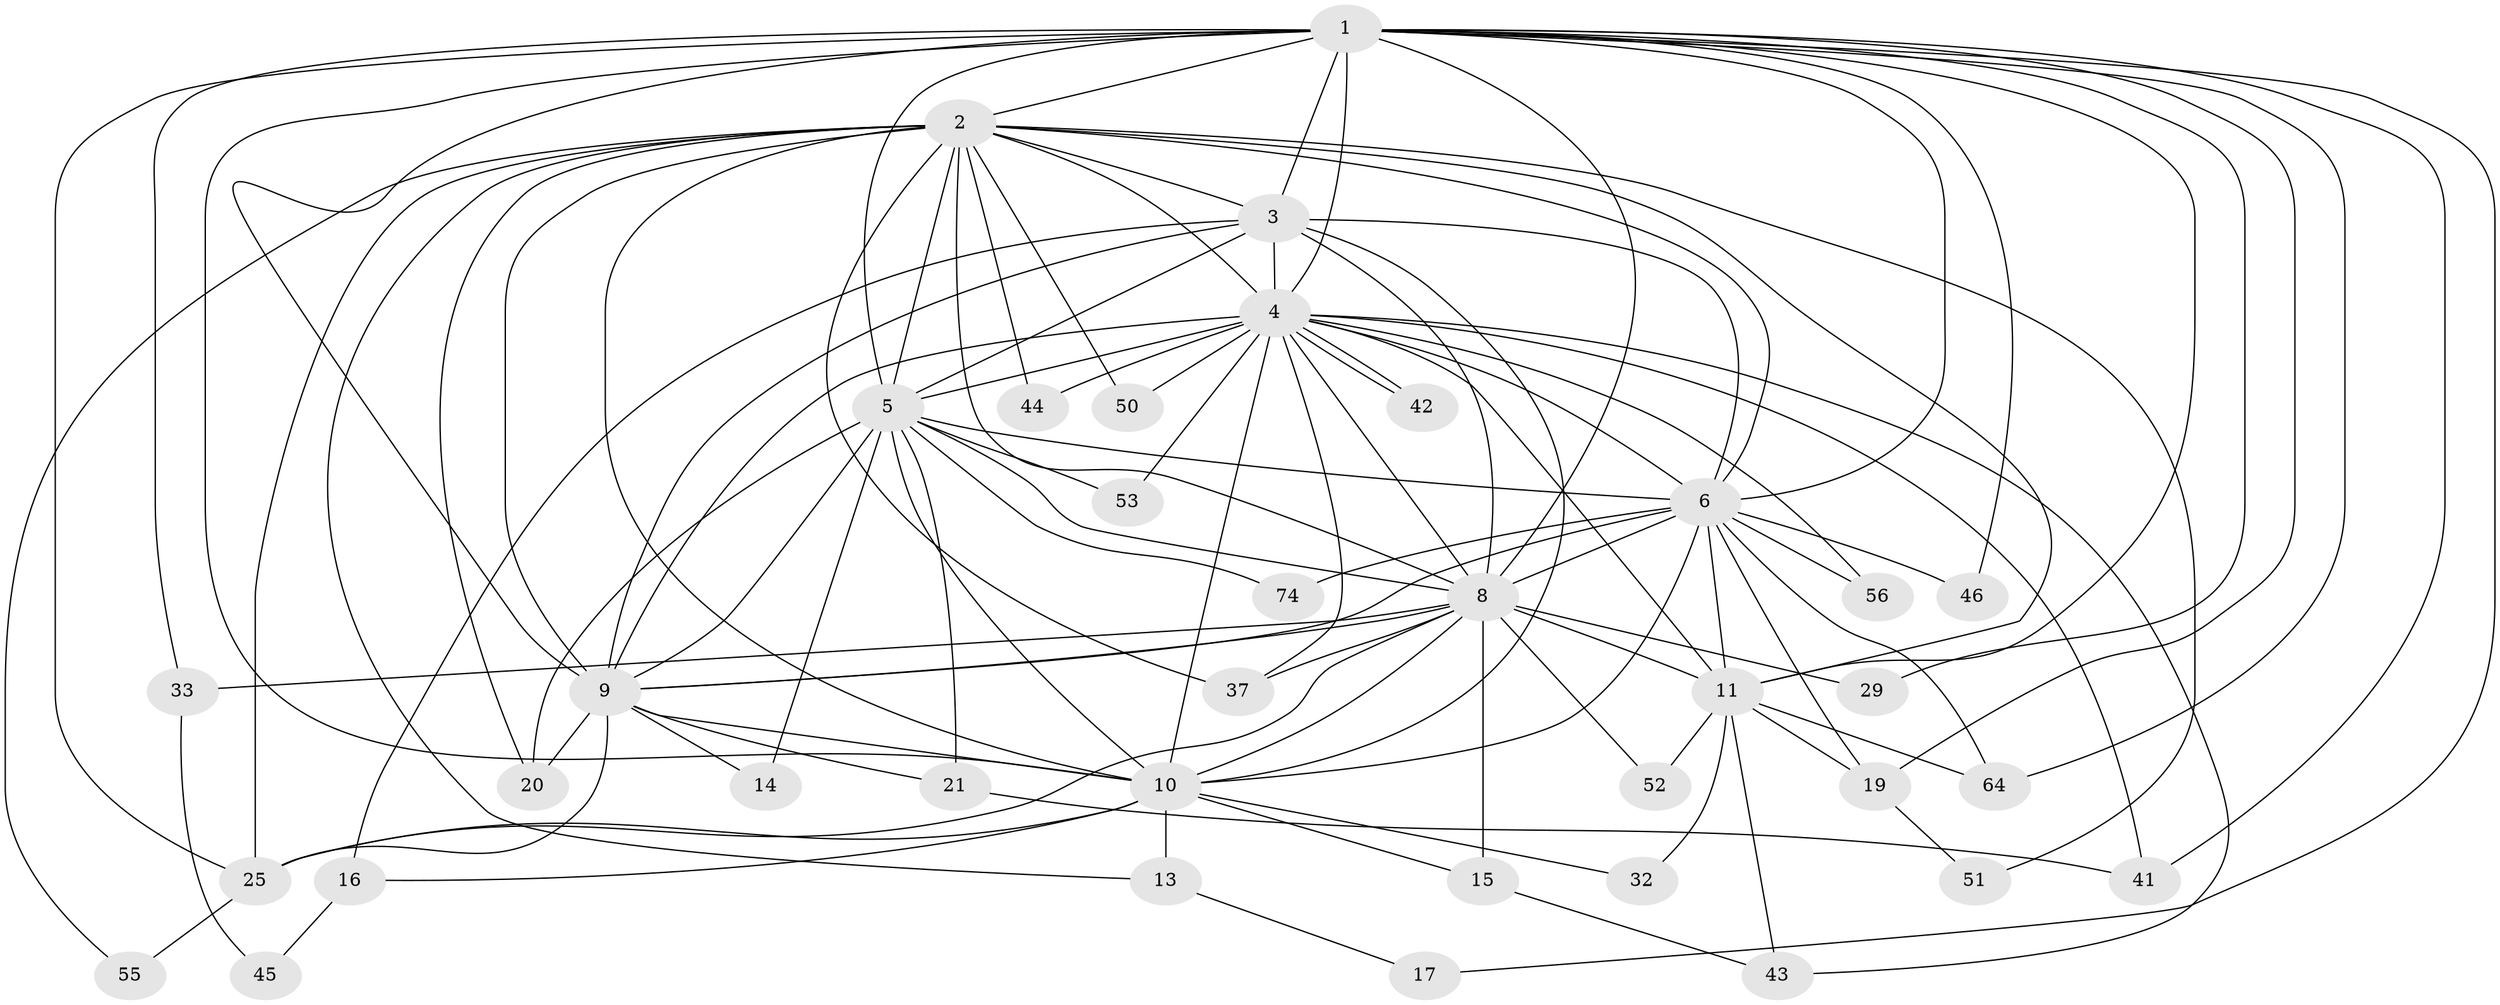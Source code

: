 // original degree distribution, {21: 0.013513513513513514, 18: 0.02702702702702703, 11: 0.013513513513513514, 27: 0.013513513513513514, 17: 0.02702702702702703, 13: 0.02702702702702703, 24: 0.013513513513513514, 7: 0.02702702702702703, 3: 0.1891891891891892, 2: 0.5540540540540541, 4: 0.08108108108108109, 5: 0.013513513513513514}
// Generated by graph-tools (version 1.1) at 2025/14/03/09/25 04:14:09]
// undirected, 37 vertices, 104 edges
graph export_dot {
graph [start="1"]
  node [color=gray90,style=filled];
  1;
  2 [super="+22"];
  3;
  4 [super="+28+7+68+59+60+62+31+47+39+54+35+49+48"];
  5;
  6 [super="+57+12"];
  8;
  9;
  10 [super="+23+58+71"];
  11 [super="+30+18"];
  13;
  14;
  15;
  16;
  17;
  19 [super="+24"];
  20 [super="+63"];
  21 [super="+26"];
  25 [super="+38+70+73+34"];
  29;
  32;
  33;
  37;
  41 [super="+66"];
  42;
  43;
  44;
  45;
  46;
  50;
  51;
  52;
  53;
  55;
  56;
  64 [super="+72"];
  74;
  1 -- 2;
  1 -- 3;
  1 -- 4 [weight=4];
  1 -- 5;
  1 -- 6;
  1 -- 8;
  1 -- 9;
  1 -- 10;
  1 -- 17;
  1 -- 19;
  1 -- 29;
  1 -- 33;
  1 -- 46;
  1 -- 64;
  1 -- 11;
  1 -- 25 [weight=2];
  1 -- 41;
  2 -- 3;
  2 -- 4 [weight=2];
  2 -- 5;
  2 -- 6;
  2 -- 8;
  2 -- 9;
  2 -- 10 [weight=2];
  2 -- 11;
  2 -- 13;
  2 -- 37;
  2 -- 44;
  2 -- 50;
  2 -- 55;
  2 -- 25;
  2 -- 20;
  2 -- 51;
  3 -- 4 [weight=3];
  3 -- 5;
  3 -- 6;
  3 -- 8;
  3 -- 9;
  3 -- 10;
  3 -- 16;
  4 -- 5 [weight=3];
  4 -- 6 [weight=5];
  4 -- 8 [weight=3];
  4 -- 9 [weight=2];
  4 -- 10 [weight=7];
  4 -- 11 [weight=2];
  4 -- 41;
  4 -- 42;
  4 -- 42;
  4 -- 43;
  4 -- 56;
  4 -- 44;
  4 -- 53;
  4 -- 37;
  4 -- 50;
  5 -- 6;
  5 -- 8;
  5 -- 9;
  5 -- 10 [weight=2];
  5 -- 14;
  5 -- 20;
  5 -- 21 [weight=2];
  5 -- 53;
  5 -- 74;
  6 -- 8;
  6 -- 9;
  6 -- 10 [weight=2];
  6 -- 19;
  6 -- 56;
  6 -- 74;
  6 -- 11;
  6 -- 64;
  6 -- 46;
  8 -- 9;
  8 -- 10 [weight=2];
  8 -- 15;
  8 -- 29;
  8 -- 33;
  8 -- 37;
  8 -- 52;
  8 -- 11;
  8 -- 25;
  9 -- 10;
  9 -- 14;
  9 -- 20;
  9 -- 21;
  9 -- 25;
  10 -- 13;
  10 -- 15;
  10 -- 16;
  10 -- 25 [weight=2];
  10 -- 32;
  11 -- 32;
  11 -- 64;
  11 -- 52;
  11 -- 43;
  11 -- 19;
  13 -- 17;
  15 -- 43;
  16 -- 45;
  19 -- 51;
  21 -- 41;
  25 -- 55;
  33 -- 45;
}
